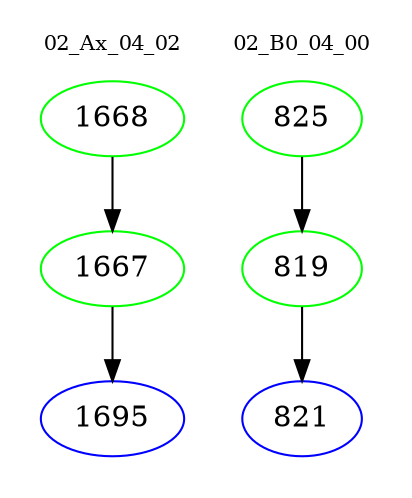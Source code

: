 digraph{
subgraph cluster_0 {
color = white
label = "02_Ax_04_02";
fontsize=10;
T0_1668 [label="1668", color="green"]
T0_1668 -> T0_1667 [color="black"]
T0_1667 [label="1667", color="green"]
T0_1667 -> T0_1695 [color="black"]
T0_1695 [label="1695", color="blue"]
}
subgraph cluster_1 {
color = white
label = "02_B0_04_00";
fontsize=10;
T1_825 [label="825", color="green"]
T1_825 -> T1_819 [color="black"]
T1_819 [label="819", color="green"]
T1_819 -> T1_821 [color="black"]
T1_821 [label="821", color="blue"]
}
}
